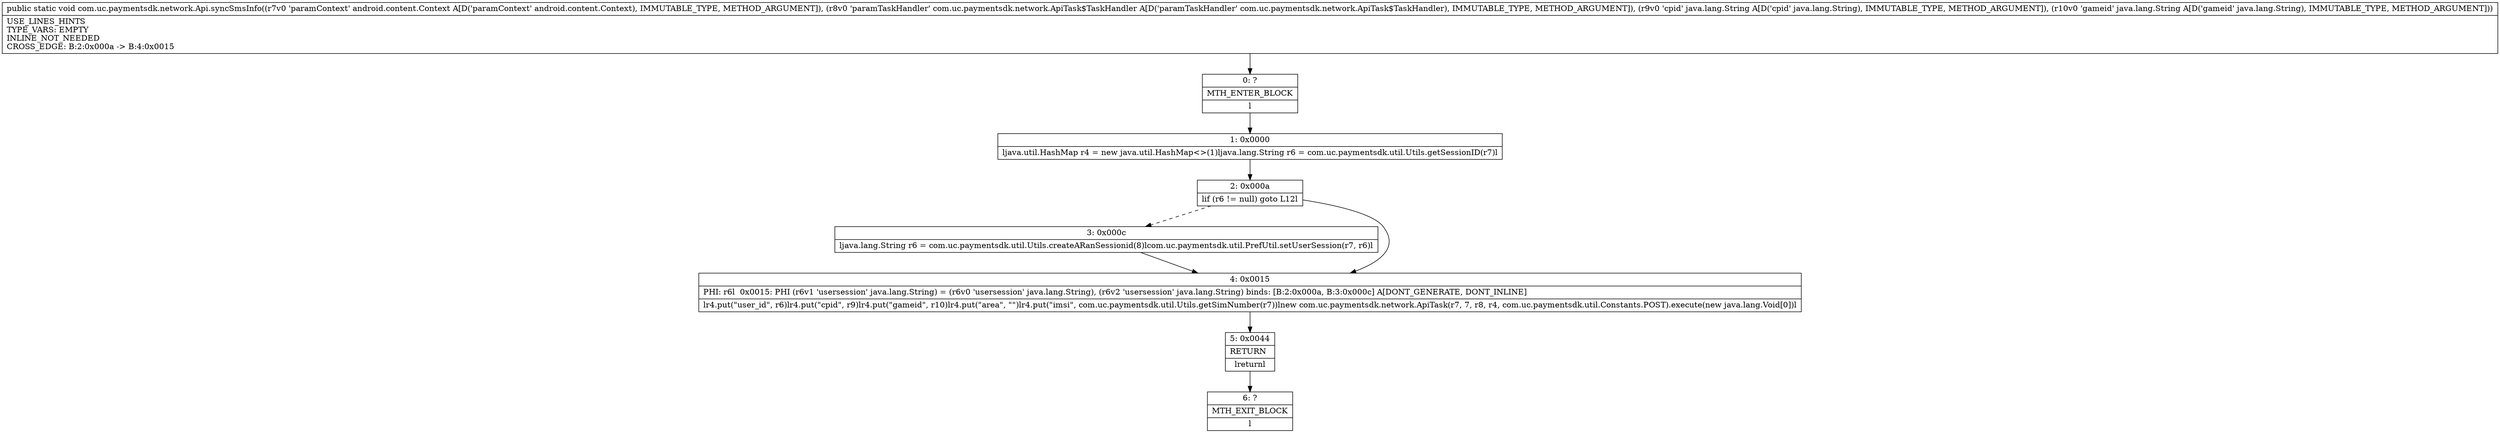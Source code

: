 digraph "CFG forcom.uc.paymentsdk.network.Api.syncSmsInfo(Landroid\/content\/Context;Lcom\/uc\/paymentsdk\/network\/ApiTask$TaskHandler;Ljava\/lang\/String;Ljava\/lang\/String;)V" {
Node_0 [shape=record,label="{0\:\ ?|MTH_ENTER_BLOCK\l|l}"];
Node_1 [shape=record,label="{1\:\ 0x0000|ljava.util.HashMap r4 = new java.util.HashMap\<\>(1)ljava.lang.String r6 = com.uc.paymentsdk.util.Utils.getSessionID(r7)l}"];
Node_2 [shape=record,label="{2\:\ 0x000a|lif (r6 != null) goto L12l}"];
Node_3 [shape=record,label="{3\:\ 0x000c|ljava.lang.String r6 = com.uc.paymentsdk.util.Utils.createARanSessionid(8)lcom.uc.paymentsdk.util.PrefUtil.setUserSession(r7, r6)l}"];
Node_4 [shape=record,label="{4\:\ 0x0015|PHI: r6l  0x0015: PHI (r6v1 'usersession' java.lang.String) = (r6v0 'usersession' java.lang.String), (r6v2 'usersession' java.lang.String) binds: [B:2:0x000a, B:3:0x000c] A[DONT_GENERATE, DONT_INLINE]\l|lr4.put(\"user_id\", r6)lr4.put(\"cpid\", r9)lr4.put(\"gameid\", r10)lr4.put(\"area\", \"\")lr4.put(\"imsi\", com.uc.paymentsdk.util.Utils.getSimNumber(r7))lnew com.uc.paymentsdk.network.ApiTask(r7, 7, r8, r4, com.uc.paymentsdk.util.Constants.POST).execute(new java.lang.Void[0])l}"];
Node_5 [shape=record,label="{5\:\ 0x0044|RETURN\l|lreturnl}"];
Node_6 [shape=record,label="{6\:\ ?|MTH_EXIT_BLOCK\l|l}"];
MethodNode[shape=record,label="{public static void com.uc.paymentsdk.network.Api.syncSmsInfo((r7v0 'paramContext' android.content.Context A[D('paramContext' android.content.Context), IMMUTABLE_TYPE, METHOD_ARGUMENT]), (r8v0 'paramTaskHandler' com.uc.paymentsdk.network.ApiTask$TaskHandler A[D('paramTaskHandler' com.uc.paymentsdk.network.ApiTask$TaskHandler), IMMUTABLE_TYPE, METHOD_ARGUMENT]), (r9v0 'cpid' java.lang.String A[D('cpid' java.lang.String), IMMUTABLE_TYPE, METHOD_ARGUMENT]), (r10v0 'gameid' java.lang.String A[D('gameid' java.lang.String), IMMUTABLE_TYPE, METHOD_ARGUMENT]))  | USE_LINES_HINTS\lTYPE_VARS: EMPTY\lINLINE_NOT_NEEDED\lCROSS_EDGE: B:2:0x000a \-\> B:4:0x0015\l}"];
MethodNode -> Node_0;
Node_0 -> Node_1;
Node_1 -> Node_2;
Node_2 -> Node_3[style=dashed];
Node_2 -> Node_4;
Node_3 -> Node_4;
Node_4 -> Node_5;
Node_5 -> Node_6;
}

